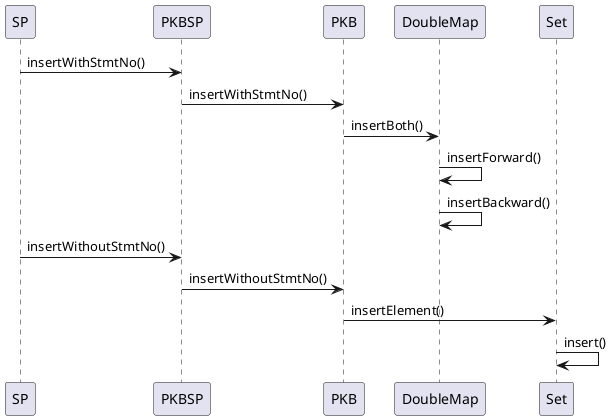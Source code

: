 @startuml
SP->PKBSP: insertWithStmtNo()
PKBSP->PKB: insertWithStmtNo()
PKB->DoubleMap: insertBoth()
DoubleMap->DoubleMap: insertForward()
DoubleMap->DoubleMap: insertBackward()

SP->PKBSP: insertWithoutStmtNo()
PKBSP->PKB: insertWithoutStmtNo()
PKB->Set: insertElement()
Set->Set: insert()

